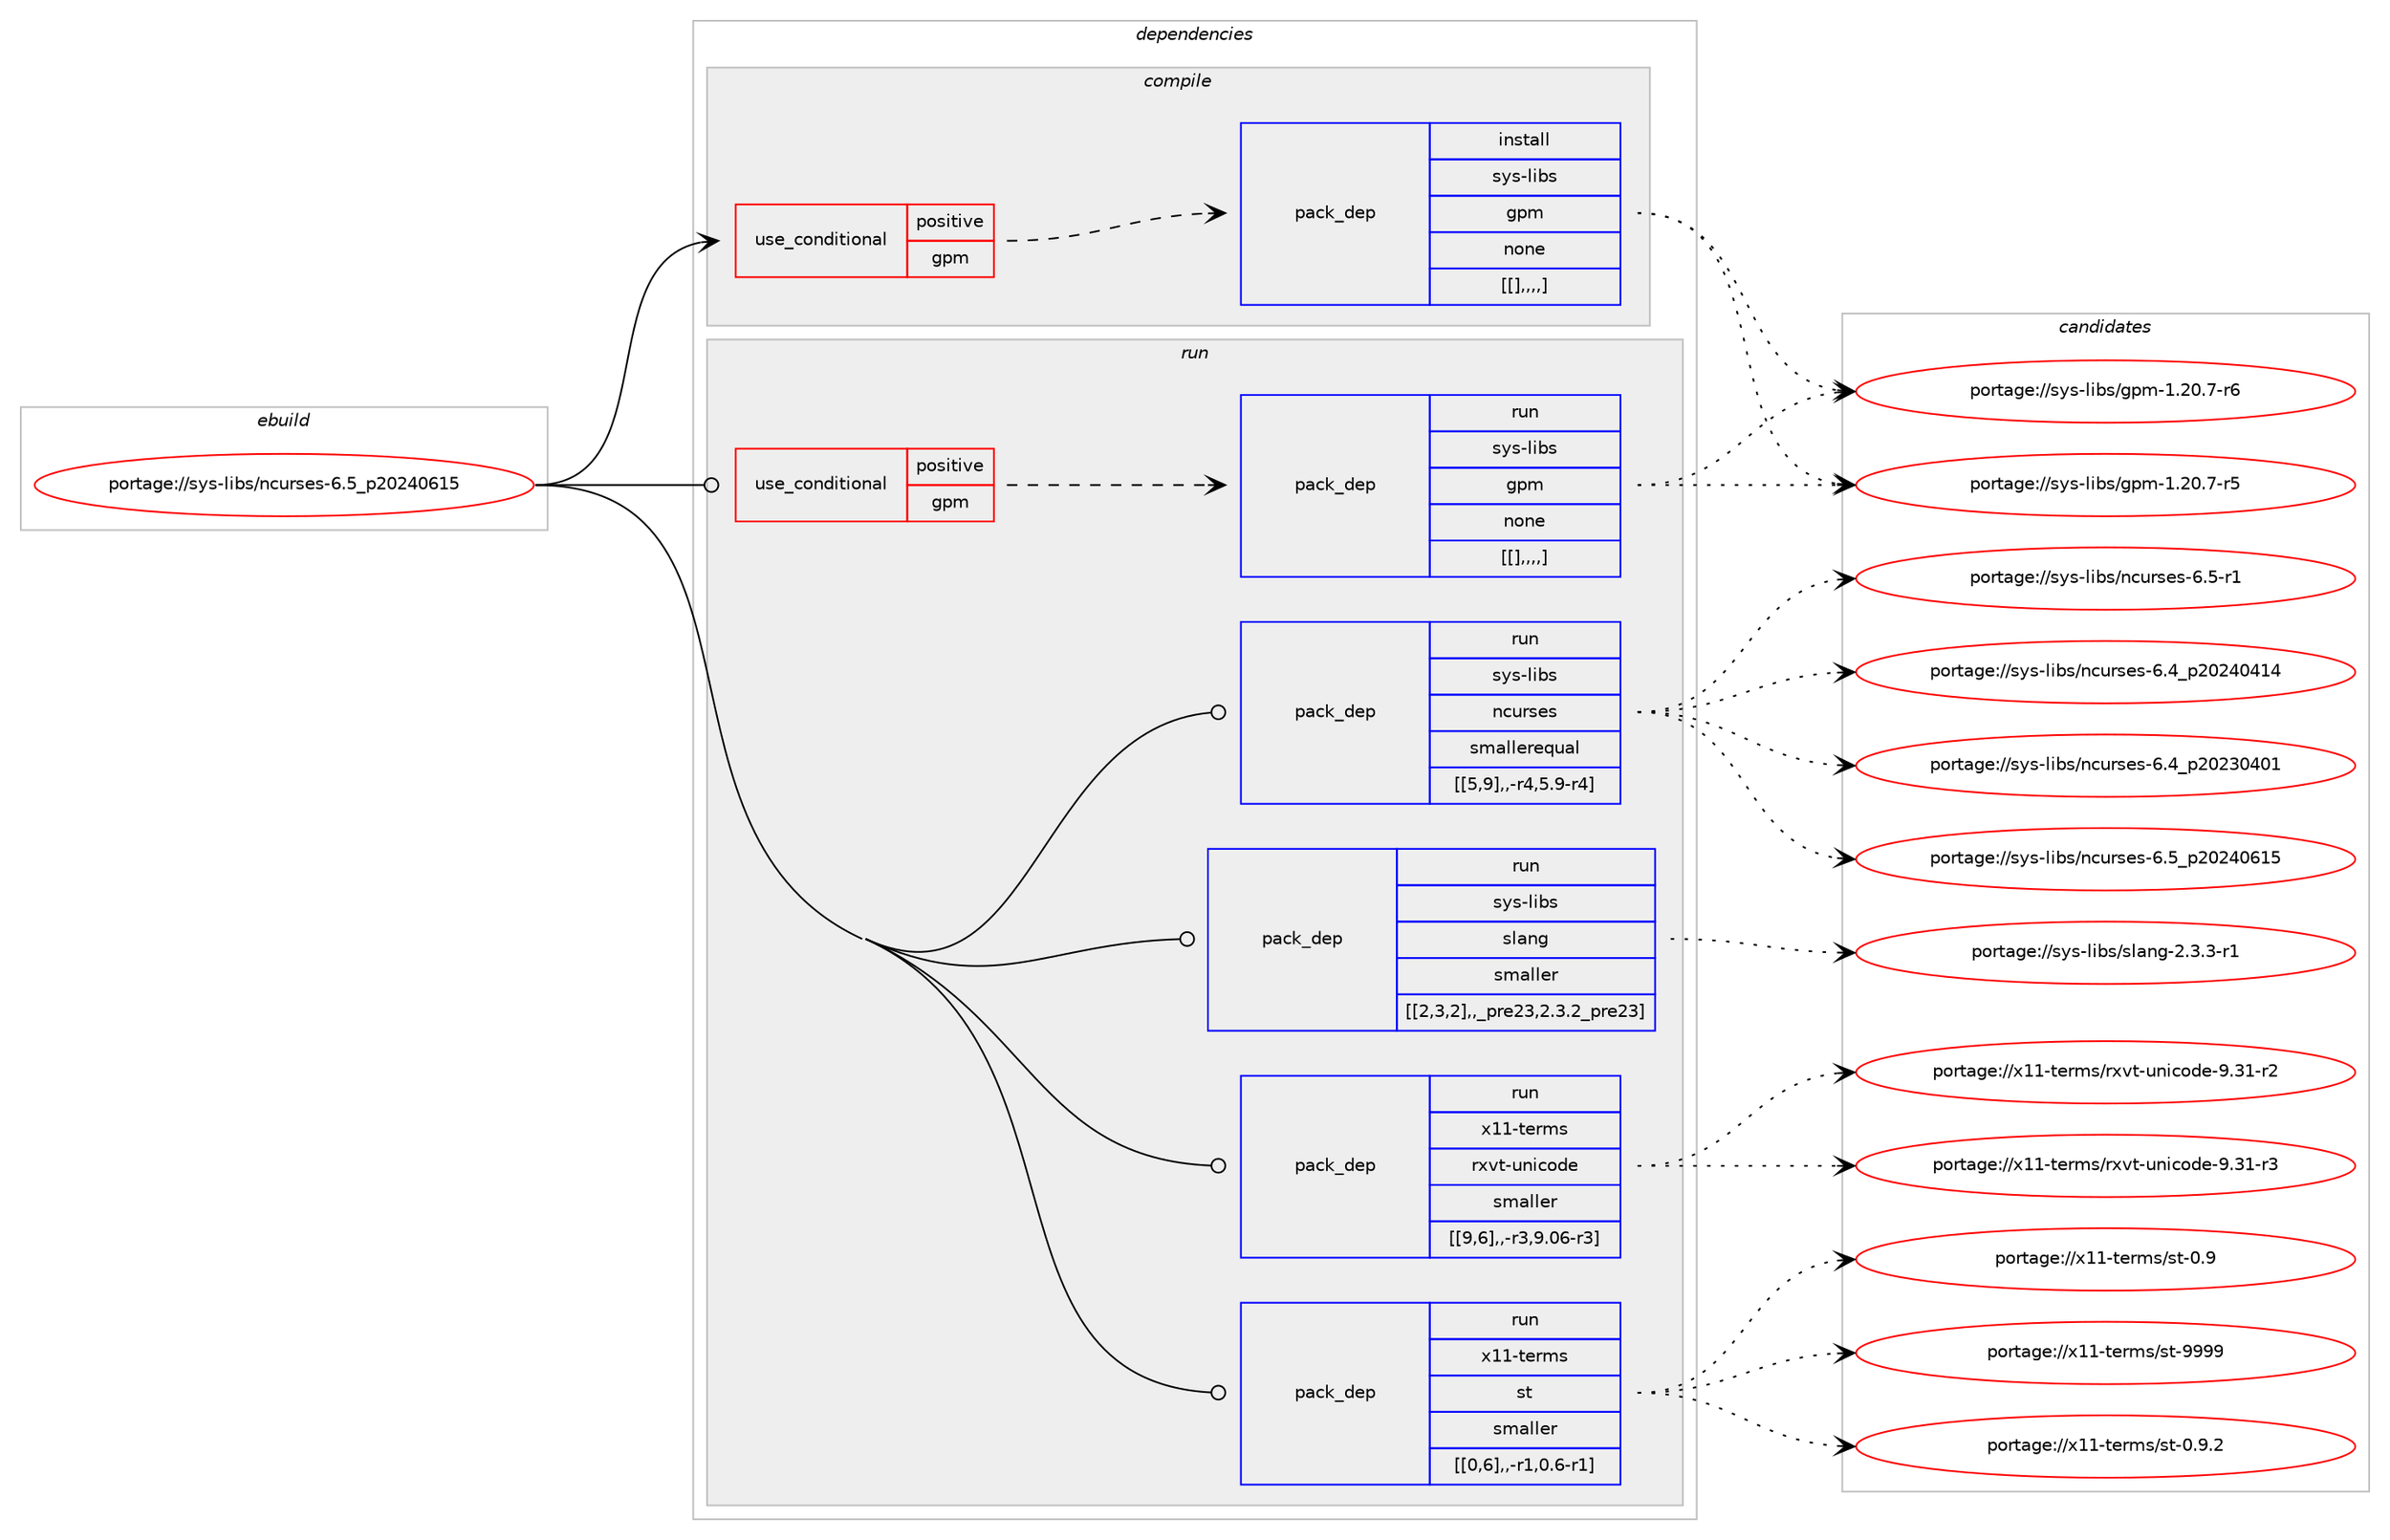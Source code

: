 digraph prolog {

# *************
# Graph options
# *************

newrank=true;
concentrate=true;
compound=true;
graph [rankdir=LR,fontname=Helvetica,fontsize=10,ranksep=1.5];#, ranksep=2.5, nodesep=0.2];
edge  [arrowhead=vee];
node  [fontname=Helvetica,fontsize=10];

# **********
# The ebuild
# **********

subgraph cluster_leftcol {
color=gray;
label=<<i>ebuild</i>>;
id [label="portage://sys-libs/ncurses-6.5_p20240615", color=red, width=4, href="../sys-libs/ncurses-6.5_p20240615.svg"];
}

# ****************
# The dependencies
# ****************

subgraph cluster_midcol {
color=gray;
label=<<i>dependencies</i>>;
subgraph cluster_compile {
fillcolor="#eeeeee";
style=filled;
label=<<i>compile</i>>;
subgraph cond10793 {
dependency29140 [label=<<TABLE BORDER="0" CELLBORDER="1" CELLSPACING="0" CELLPADDING="4"><TR><TD ROWSPAN="3" CELLPADDING="10">use_conditional</TD></TR><TR><TD>positive</TD></TR><TR><TD>gpm</TD></TR></TABLE>>, shape=none, color=red];
subgraph pack18269 {
dependency29141 [label=<<TABLE BORDER="0" CELLBORDER="1" CELLSPACING="0" CELLPADDING="4" WIDTH="220"><TR><TD ROWSPAN="6" CELLPADDING="30">pack_dep</TD></TR><TR><TD WIDTH="110">install</TD></TR><TR><TD>sys-libs</TD></TR><TR><TD>gpm</TD></TR><TR><TD>none</TD></TR><TR><TD>[[],,,,]</TD></TR></TABLE>>, shape=none, color=blue];
}
dependency29140:e -> dependency29141:w [weight=20,style="dashed",arrowhead="vee"];
}
id:e -> dependency29140:w [weight=20,style="solid",arrowhead="vee"];
}
subgraph cluster_compileandrun {
fillcolor="#eeeeee";
style=filled;
label=<<i>compile and run</i>>;
}
subgraph cluster_run {
fillcolor="#eeeeee";
style=filled;
label=<<i>run</i>>;
subgraph cond10794 {
dependency29142 [label=<<TABLE BORDER="0" CELLBORDER="1" CELLSPACING="0" CELLPADDING="4"><TR><TD ROWSPAN="3" CELLPADDING="10">use_conditional</TD></TR><TR><TD>positive</TD></TR><TR><TD>gpm</TD></TR></TABLE>>, shape=none, color=red];
subgraph pack18270 {
dependency29143 [label=<<TABLE BORDER="0" CELLBORDER="1" CELLSPACING="0" CELLPADDING="4" WIDTH="220"><TR><TD ROWSPAN="6" CELLPADDING="30">pack_dep</TD></TR><TR><TD WIDTH="110">run</TD></TR><TR><TD>sys-libs</TD></TR><TR><TD>gpm</TD></TR><TR><TD>none</TD></TR><TR><TD>[[],,,,]</TD></TR></TABLE>>, shape=none, color=blue];
}
dependency29142:e -> dependency29143:w [weight=20,style="dashed",arrowhead="vee"];
}
id:e -> dependency29142:w [weight=20,style="solid",arrowhead="odot"];
subgraph pack18271 {
dependency29144 [label=<<TABLE BORDER="0" CELLBORDER="1" CELLSPACING="0" CELLPADDING="4" WIDTH="220"><TR><TD ROWSPAN="6" CELLPADDING="30">pack_dep</TD></TR><TR><TD WIDTH="110">run</TD></TR><TR><TD>sys-libs</TD></TR><TR><TD>ncurses</TD></TR><TR><TD>smallerequal</TD></TR><TR><TD>[[5,9],,-r4,5.9-r4]</TD></TR></TABLE>>, shape=none, color=blue];
}
id:e -> dependency29144:w [weight=20,style="solid",arrowhead="odot"];
subgraph pack18272 {
dependency29145 [label=<<TABLE BORDER="0" CELLBORDER="1" CELLSPACING="0" CELLPADDING="4" WIDTH="220"><TR><TD ROWSPAN="6" CELLPADDING="30">pack_dep</TD></TR><TR><TD WIDTH="110">run</TD></TR><TR><TD>sys-libs</TD></TR><TR><TD>slang</TD></TR><TR><TD>smaller</TD></TR><TR><TD>[[2,3,2],,_pre23,2.3.2_pre23]</TD></TR></TABLE>>, shape=none, color=blue];
}
id:e -> dependency29145:w [weight=20,style="solid",arrowhead="odot"];
subgraph pack18273 {
dependency29146 [label=<<TABLE BORDER="0" CELLBORDER="1" CELLSPACING="0" CELLPADDING="4" WIDTH="220"><TR><TD ROWSPAN="6" CELLPADDING="30">pack_dep</TD></TR><TR><TD WIDTH="110">run</TD></TR><TR><TD>x11-terms</TD></TR><TR><TD>rxvt-unicode</TD></TR><TR><TD>smaller</TD></TR><TR><TD>[[9,6],,-r3,9.06-r3]</TD></TR></TABLE>>, shape=none, color=blue];
}
id:e -> dependency29146:w [weight=20,style="solid",arrowhead="odot"];
subgraph pack18274 {
dependency29147 [label=<<TABLE BORDER="0" CELLBORDER="1" CELLSPACING="0" CELLPADDING="4" WIDTH="220"><TR><TD ROWSPAN="6" CELLPADDING="30">pack_dep</TD></TR><TR><TD WIDTH="110">run</TD></TR><TR><TD>x11-terms</TD></TR><TR><TD>st</TD></TR><TR><TD>smaller</TD></TR><TR><TD>[[0,6],,-r1,0.6-r1]</TD></TR></TABLE>>, shape=none, color=blue];
}
id:e -> dependency29147:w [weight=20,style="solid",arrowhead="odot"];
}
}

# **************
# The candidates
# **************

subgraph cluster_choices {
rank=same;
color=gray;
label=<<i>candidates</i>>;

subgraph choice18269 {
color=black;
nodesep=1;
choice115121115451081059811547103112109454946504846554511454 [label="portage://sys-libs/gpm-1.20.7-r6", color=red, width=4,href="../sys-libs/gpm-1.20.7-r6.svg"];
choice115121115451081059811547103112109454946504846554511453 [label="portage://sys-libs/gpm-1.20.7-r5", color=red, width=4,href="../sys-libs/gpm-1.20.7-r5.svg"];
dependency29141:e -> choice115121115451081059811547103112109454946504846554511454:w [style=dotted,weight="100"];
dependency29141:e -> choice115121115451081059811547103112109454946504846554511453:w [style=dotted,weight="100"];
}
subgraph choice18270 {
color=black;
nodesep=1;
choice115121115451081059811547103112109454946504846554511454 [label="portage://sys-libs/gpm-1.20.7-r6", color=red, width=4,href="../sys-libs/gpm-1.20.7-r6.svg"];
choice115121115451081059811547103112109454946504846554511453 [label="portage://sys-libs/gpm-1.20.7-r5", color=red, width=4,href="../sys-libs/gpm-1.20.7-r5.svg"];
dependency29143:e -> choice115121115451081059811547103112109454946504846554511454:w [style=dotted,weight="100"];
dependency29143:e -> choice115121115451081059811547103112109454946504846554511453:w [style=dotted,weight="100"];
}
subgraph choice18271 {
color=black;
nodesep=1;
choice1151211154510810598115471109911711411510111545544653951125048505248544953 [label="portage://sys-libs/ncurses-6.5_p20240615", color=red, width=4,href="../sys-libs/ncurses-6.5_p20240615.svg"];
choice11512111545108105981154711099117114115101115455446534511449 [label="portage://sys-libs/ncurses-6.5-r1", color=red, width=4,href="../sys-libs/ncurses-6.5-r1.svg"];
choice1151211154510810598115471109911711411510111545544652951125048505248524952 [label="portage://sys-libs/ncurses-6.4_p20240414", color=red, width=4,href="../sys-libs/ncurses-6.4_p20240414.svg"];
choice1151211154510810598115471109911711411510111545544652951125048505148524849 [label="portage://sys-libs/ncurses-6.4_p20230401", color=red, width=4,href="../sys-libs/ncurses-6.4_p20230401.svg"];
dependency29144:e -> choice1151211154510810598115471109911711411510111545544653951125048505248544953:w [style=dotted,weight="100"];
dependency29144:e -> choice11512111545108105981154711099117114115101115455446534511449:w [style=dotted,weight="100"];
dependency29144:e -> choice1151211154510810598115471109911711411510111545544652951125048505248524952:w [style=dotted,weight="100"];
dependency29144:e -> choice1151211154510810598115471109911711411510111545544652951125048505148524849:w [style=dotted,weight="100"];
}
subgraph choice18272 {
color=black;
nodesep=1;
choice115121115451081059811547115108971101034550465146514511449 [label="portage://sys-libs/slang-2.3.3-r1", color=red, width=4,href="../sys-libs/slang-2.3.3-r1.svg"];
dependency29145:e -> choice115121115451081059811547115108971101034550465146514511449:w [style=dotted,weight="100"];
}
subgraph choice18273 {
color=black;
nodesep=1;
choice12049494511610111410911547114120118116451171101059911110010145574651494511451 [label="portage://x11-terms/rxvt-unicode-9.31-r3", color=red, width=4,href="../x11-terms/rxvt-unicode-9.31-r3.svg"];
choice12049494511610111410911547114120118116451171101059911110010145574651494511450 [label="portage://x11-terms/rxvt-unicode-9.31-r2", color=red, width=4,href="../x11-terms/rxvt-unicode-9.31-r2.svg"];
dependency29146:e -> choice12049494511610111410911547114120118116451171101059911110010145574651494511451:w [style=dotted,weight="100"];
dependency29146:e -> choice12049494511610111410911547114120118116451171101059911110010145574651494511450:w [style=dotted,weight="100"];
}
subgraph choice18274 {
color=black;
nodesep=1;
choice120494945116101114109115471151164557575757 [label="portage://x11-terms/st-9999", color=red, width=4,href="../x11-terms/st-9999.svg"];
choice12049494511610111410911547115116454846574650 [label="portage://x11-terms/st-0.9.2", color=red, width=4,href="../x11-terms/st-0.9.2.svg"];
choice1204949451161011141091154711511645484657 [label="portage://x11-terms/st-0.9", color=red, width=4,href="../x11-terms/st-0.9.svg"];
dependency29147:e -> choice120494945116101114109115471151164557575757:w [style=dotted,weight="100"];
dependency29147:e -> choice12049494511610111410911547115116454846574650:w [style=dotted,weight="100"];
dependency29147:e -> choice1204949451161011141091154711511645484657:w [style=dotted,weight="100"];
}
}

}
